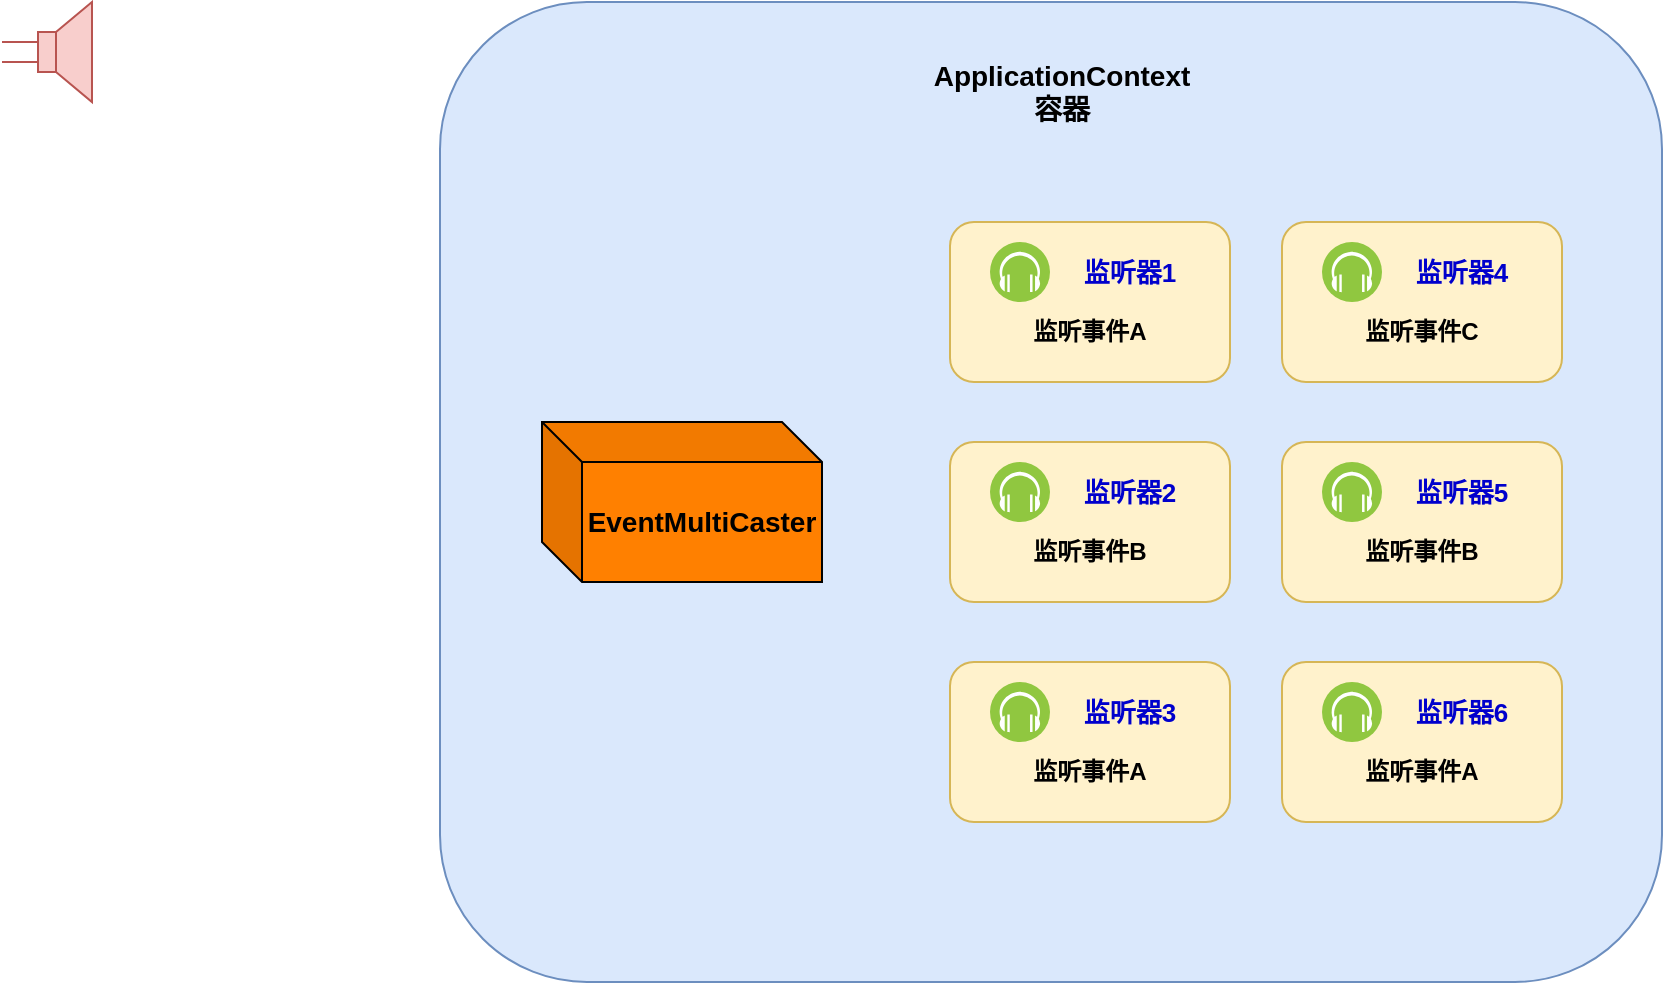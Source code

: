 <mxfile version="21.3.3" type="github">
  <diagram name="第 1 页" id="69PS-kUTxplC0cAKnFhr">
    <mxGraphModel dx="2261" dy="1933" grid="1" gridSize="10" guides="1" tooltips="1" connect="1" arrows="1" fold="1" page="1" pageScale="1" pageWidth="827" pageHeight="1169" math="0" shadow="0">
      <root>
        <mxCell id="0" />
        <mxCell id="1" parent="0" />
        <mxCell id="gYT4duZdmP7vBCuGks7C-3" value="" style="rounded=1;whiteSpace=wrap;html=1;fillColor=#dae8fc;strokeColor=#6c8ebf;" vertex="1" parent="1">
          <mxGeometry x="159" y="-730" width="611" height="490" as="geometry" />
        </mxCell>
        <mxCell id="gYT4duZdmP7vBCuGks7C-2" value="&lt;b&gt;&lt;font style=&quot;font-size: 14px;&quot;&gt;ApplicationContext&lt;br&gt;容器&lt;br&gt;&lt;/font&gt;&lt;/b&gt;" style="text;html=1;strokeColor=none;fillColor=none;align=center;verticalAlign=middle;whiteSpace=wrap;rounded=1;" vertex="1" parent="1">
          <mxGeometry x="440" y="-700" width="60" height="30" as="geometry" />
        </mxCell>
        <mxCell id="gYT4duZdmP7vBCuGks7C-6" value="" style="rounded=1;whiteSpace=wrap;html=1;fillColor=#fff2cc;strokeColor=#d6b656;" vertex="1" parent="1">
          <mxGeometry x="414" y="-620" width="140" height="80" as="geometry" />
        </mxCell>
        <mxCell id="gYT4duZdmP7vBCuGks7C-5" value="" style="image;aspect=fixed;perimeter=ellipsePerimeter;html=1;align=center;shadow=0;dashed=0;fontColor=#4277BB;labelBackgroundColor=default;fontSize=12;spacingTop=3;image=img/lib/ibm/blockchain/event_listener.svg;rounded=1;" vertex="1" parent="1">
          <mxGeometry x="434" y="-610" width="30" height="30" as="geometry" />
        </mxCell>
        <mxCell id="gYT4duZdmP7vBCuGks7C-8" value="&lt;b&gt;&lt;font color=&quot;#0000cc&quot; style=&quot;font-size: 13px;&quot;&gt;监听器1&lt;/font&gt;&lt;/b&gt;" style="text;html=1;strokeColor=none;fillColor=none;align=center;verticalAlign=middle;whiteSpace=wrap;rounded=0;" vertex="1" parent="1">
          <mxGeometry x="474" y="-610" width="60" height="30" as="geometry" />
        </mxCell>
        <mxCell id="gYT4duZdmP7vBCuGks7C-9" value="&lt;b&gt;监听事件A&lt;/b&gt;" style="text;html=1;strokeColor=none;fillColor=none;align=center;verticalAlign=middle;whiteSpace=wrap;rounded=0;" vertex="1" parent="1">
          <mxGeometry x="454" y="-580" width="60" height="30" as="geometry" />
        </mxCell>
        <mxCell id="gYT4duZdmP7vBCuGks7C-30" value="" style="rounded=1;whiteSpace=wrap;html=1;fillColor=#fff2cc;strokeColor=#d6b656;" vertex="1" parent="1">
          <mxGeometry x="414" y="-510" width="140" height="80" as="geometry" />
        </mxCell>
        <mxCell id="gYT4duZdmP7vBCuGks7C-31" value="" style="image;aspect=fixed;perimeter=ellipsePerimeter;html=1;align=center;shadow=0;dashed=0;fontColor=#4277BB;labelBackgroundColor=default;fontSize=12;spacingTop=3;image=img/lib/ibm/blockchain/event_listener.svg;rounded=1;" vertex="1" parent="1">
          <mxGeometry x="434" y="-500" width="30" height="30" as="geometry" />
        </mxCell>
        <mxCell id="gYT4duZdmP7vBCuGks7C-32" value="&lt;b&gt;&lt;font color=&quot;#0000cc&quot; style=&quot;font-size: 13px;&quot;&gt;监听器2&lt;/font&gt;&lt;/b&gt;" style="text;html=1;strokeColor=none;fillColor=none;align=center;verticalAlign=middle;whiteSpace=wrap;rounded=0;" vertex="1" parent="1">
          <mxGeometry x="474" y="-500" width="60" height="30" as="geometry" />
        </mxCell>
        <mxCell id="gYT4duZdmP7vBCuGks7C-33" value="&lt;b&gt;监听事件B&lt;/b&gt;" style="text;html=1;strokeColor=none;fillColor=none;align=center;verticalAlign=middle;whiteSpace=wrap;rounded=0;" vertex="1" parent="1">
          <mxGeometry x="454" y="-470" width="60" height="30" as="geometry" />
        </mxCell>
        <mxCell id="gYT4duZdmP7vBCuGks7C-34" value="" style="rounded=1;whiteSpace=wrap;html=1;fillColor=#fff2cc;strokeColor=#d6b656;" vertex="1" parent="1">
          <mxGeometry x="414" y="-400" width="140" height="80" as="geometry" />
        </mxCell>
        <mxCell id="gYT4duZdmP7vBCuGks7C-35" value="" style="image;aspect=fixed;perimeter=ellipsePerimeter;html=1;align=center;shadow=0;dashed=0;fontColor=#4277BB;labelBackgroundColor=default;fontSize=12;spacingTop=3;image=img/lib/ibm/blockchain/event_listener.svg;rounded=1;" vertex="1" parent="1">
          <mxGeometry x="434" y="-390" width="30" height="30" as="geometry" />
        </mxCell>
        <mxCell id="gYT4duZdmP7vBCuGks7C-36" value="&lt;b&gt;&lt;font color=&quot;#0000cc&quot; style=&quot;font-size: 13px;&quot;&gt;监听器3&lt;/font&gt;&lt;/b&gt;" style="text;html=1;strokeColor=none;fillColor=none;align=center;verticalAlign=middle;whiteSpace=wrap;rounded=0;" vertex="1" parent="1">
          <mxGeometry x="474" y="-390" width="60" height="30" as="geometry" />
        </mxCell>
        <mxCell id="gYT4duZdmP7vBCuGks7C-37" value="&lt;b&gt;监听事件A&lt;/b&gt;" style="text;html=1;strokeColor=none;fillColor=none;align=center;verticalAlign=middle;whiteSpace=wrap;rounded=0;" vertex="1" parent="1">
          <mxGeometry x="454" y="-360" width="60" height="30" as="geometry" />
        </mxCell>
        <mxCell id="gYT4duZdmP7vBCuGks7C-38" value="" style="rounded=1;whiteSpace=wrap;html=1;fillColor=#fff2cc;strokeColor=#d6b656;" vertex="1" parent="1">
          <mxGeometry x="580" y="-620" width="140" height="80" as="geometry" />
        </mxCell>
        <mxCell id="gYT4duZdmP7vBCuGks7C-39" value="" style="image;aspect=fixed;perimeter=ellipsePerimeter;html=1;align=center;shadow=0;dashed=0;fontColor=#4277BB;labelBackgroundColor=default;fontSize=12;spacingTop=3;image=img/lib/ibm/blockchain/event_listener.svg;rounded=1;" vertex="1" parent="1">
          <mxGeometry x="600" y="-610" width="30" height="30" as="geometry" />
        </mxCell>
        <mxCell id="gYT4duZdmP7vBCuGks7C-40" value="&lt;b&gt;&lt;font color=&quot;#0000cc&quot; style=&quot;font-size: 13px;&quot;&gt;监听器4&lt;/font&gt;&lt;/b&gt;" style="text;html=1;strokeColor=none;fillColor=none;align=center;verticalAlign=middle;whiteSpace=wrap;rounded=0;" vertex="1" parent="1">
          <mxGeometry x="640" y="-610" width="60" height="30" as="geometry" />
        </mxCell>
        <mxCell id="gYT4duZdmP7vBCuGks7C-41" value="&lt;b&gt;监听事件C&lt;/b&gt;" style="text;html=1;strokeColor=none;fillColor=none;align=center;verticalAlign=middle;whiteSpace=wrap;rounded=0;" vertex="1" parent="1">
          <mxGeometry x="620" y="-580" width="60" height="30" as="geometry" />
        </mxCell>
        <mxCell id="gYT4duZdmP7vBCuGks7C-42" value="" style="rounded=1;whiteSpace=wrap;html=1;fillColor=#fff2cc;strokeColor=#d6b656;" vertex="1" parent="1">
          <mxGeometry x="580" y="-510" width="140" height="80" as="geometry" />
        </mxCell>
        <mxCell id="gYT4duZdmP7vBCuGks7C-43" value="" style="image;aspect=fixed;perimeter=ellipsePerimeter;html=1;align=center;shadow=0;dashed=0;fontColor=#4277BB;labelBackgroundColor=default;fontSize=12;spacingTop=3;image=img/lib/ibm/blockchain/event_listener.svg;rounded=1;" vertex="1" parent="1">
          <mxGeometry x="600" y="-500" width="30" height="30" as="geometry" />
        </mxCell>
        <mxCell id="gYT4duZdmP7vBCuGks7C-44" value="&lt;b&gt;&lt;font color=&quot;#0000cc&quot; style=&quot;font-size: 13px;&quot;&gt;监听器5&lt;/font&gt;&lt;/b&gt;" style="text;html=1;strokeColor=none;fillColor=none;align=center;verticalAlign=middle;whiteSpace=wrap;rounded=0;" vertex="1" parent="1">
          <mxGeometry x="640" y="-500" width="60" height="30" as="geometry" />
        </mxCell>
        <mxCell id="gYT4duZdmP7vBCuGks7C-45" value="&lt;b&gt;监听事件B&lt;/b&gt;" style="text;html=1;strokeColor=none;fillColor=none;align=center;verticalAlign=middle;whiteSpace=wrap;rounded=0;" vertex="1" parent="1">
          <mxGeometry x="620" y="-470" width="60" height="30" as="geometry" />
        </mxCell>
        <mxCell id="gYT4duZdmP7vBCuGks7C-46" value="" style="rounded=1;whiteSpace=wrap;html=1;fillColor=#fff2cc;strokeColor=#d6b656;" vertex="1" parent="1">
          <mxGeometry x="580" y="-400" width="140" height="80" as="geometry" />
        </mxCell>
        <mxCell id="gYT4duZdmP7vBCuGks7C-47" value="" style="image;aspect=fixed;perimeter=ellipsePerimeter;html=1;align=center;shadow=0;dashed=0;fontColor=#4277BB;labelBackgroundColor=default;fontSize=12;spacingTop=3;image=img/lib/ibm/blockchain/event_listener.svg;rounded=1;" vertex="1" parent="1">
          <mxGeometry x="600" y="-390" width="30" height="30" as="geometry" />
        </mxCell>
        <mxCell id="gYT4duZdmP7vBCuGks7C-48" value="&lt;b&gt;&lt;font color=&quot;#0000cc&quot; style=&quot;font-size: 13px;&quot;&gt;监听器6&lt;/font&gt;&lt;/b&gt;" style="text;html=1;strokeColor=none;fillColor=none;align=center;verticalAlign=middle;whiteSpace=wrap;rounded=0;" vertex="1" parent="1">
          <mxGeometry x="640" y="-390" width="60" height="30" as="geometry" />
        </mxCell>
        <mxCell id="gYT4duZdmP7vBCuGks7C-49" value="&lt;b&gt;监听事件A&lt;/b&gt;" style="text;html=1;strokeColor=none;fillColor=none;align=center;verticalAlign=middle;whiteSpace=wrap;rounded=0;" vertex="1" parent="1">
          <mxGeometry x="620" y="-360" width="60" height="30" as="geometry" />
        </mxCell>
        <mxCell id="gYT4duZdmP7vBCuGks7C-50" value="&lt;b style=&quot;border-color: var(--border-color);&quot;&gt;&lt;font style=&quot;border-color: var(--border-color); font-size: 14px;&quot;&gt;EventMultiCaster&lt;/font&gt;&lt;/b&gt;" style="shape=cube;whiteSpace=wrap;html=1;boundedLbl=1;backgroundOutline=1;darkOpacity=0.05;darkOpacity2=0.1;rounded=1;fillColor=#FF8000;" vertex="1" parent="1">
          <mxGeometry x="210" y="-520" width="140" height="80" as="geometry" />
        </mxCell>
        <mxCell id="gYT4duZdmP7vBCuGks7C-51" value="" style="pointerEvents=1;verticalLabelPosition=bottom;shadow=0;dashed=0;align=center;html=1;verticalAlign=top;shape=mxgraph.electrical.electro-mechanical.loudspeaker;rounded=1;fillColor=#f8cecc;strokeColor=#b85450;" vertex="1" parent="1">
          <mxGeometry x="-60" y="-730" width="45" height="50" as="geometry" />
        </mxCell>
      </root>
    </mxGraphModel>
  </diagram>
</mxfile>
